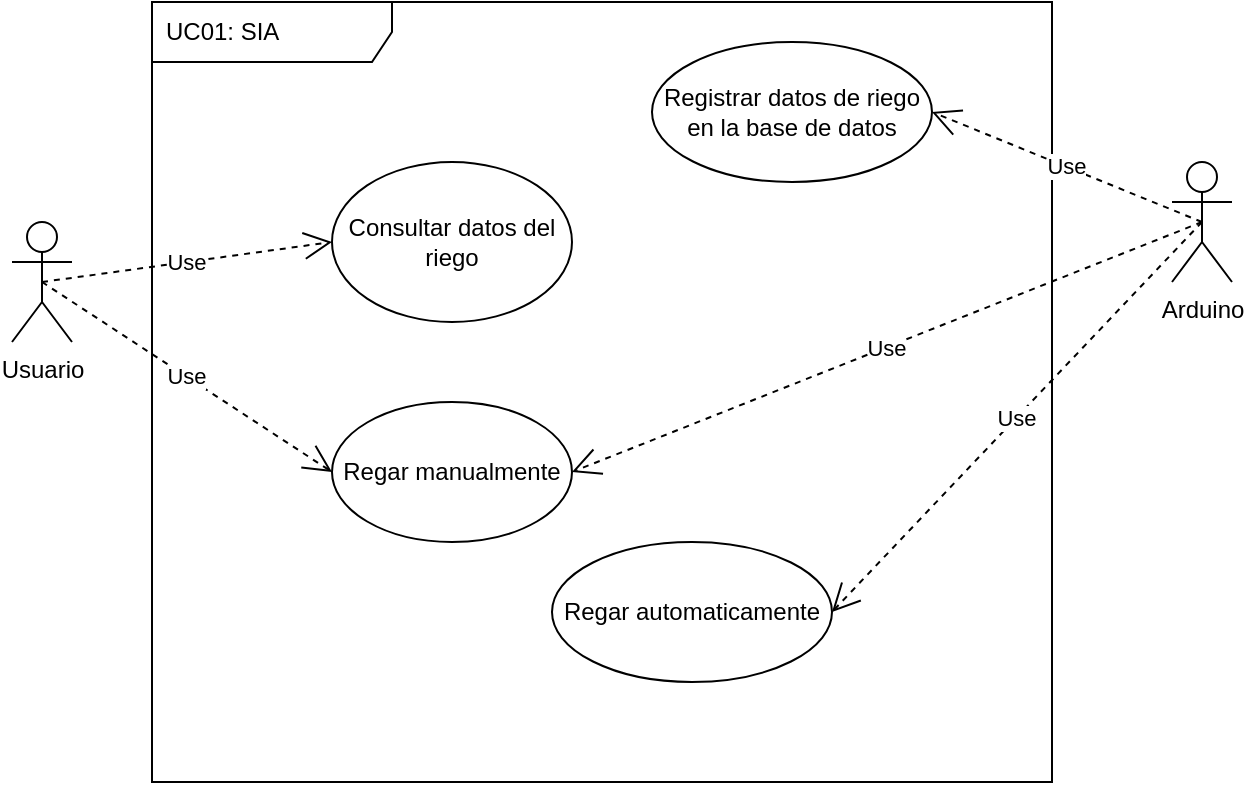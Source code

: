 <mxfile>
    <diagram id="_Y_dve3ekHVDtDZEjBDp" name="Page-1">
        <mxGraphModel dx="1040" dy="466" grid="1" gridSize="10" guides="1" tooltips="1" connect="1" arrows="1" fold="1" page="1" pageScale="1" pageWidth="850" pageHeight="1100" math="0" shadow="0">
            <root>
                <mxCell id="0"/>
                <mxCell id="1" parent="0"/>
                <mxCell id="2" value="UC01: SIA" style="shape=umlFrame;whiteSpace=wrap;html=1;width=120;height=30;boundedLbl=1;verticalAlign=middle;align=left;spacingLeft=5;" parent="1" vertex="1">
                    <mxGeometry x="230" y="110" width="450" height="390" as="geometry"/>
                </mxCell>
                <mxCell id="9" value="Registrar datos de riego en la base de datos" style="ellipse;whiteSpace=wrap;html=1;" parent="1" vertex="1">
                    <mxGeometry x="480" y="130" width="140" height="70" as="geometry"/>
                </mxCell>
                <mxCell id="11" value="Usuario" style="shape=umlActor;verticalLabelPosition=bottom;verticalAlign=top;html=1;" parent="1" vertex="1">
                    <mxGeometry x="160" y="220" width="30" height="60" as="geometry"/>
                </mxCell>
                <mxCell id="20" value="Arduino" style="shape=umlActor;verticalLabelPosition=bottom;verticalAlign=top;html=1;" parent="1" vertex="1">
                    <mxGeometry x="740" y="190" width="30" height="60" as="geometry"/>
                </mxCell>
                <mxCell id="25" value="Consultar datos del riego" style="ellipse;whiteSpace=wrap;html=1;" parent="1" vertex="1">
                    <mxGeometry x="320" y="190" width="120" height="80" as="geometry"/>
                </mxCell>
                <mxCell id="27" value="Regar manualmente" style="ellipse;whiteSpace=wrap;html=1;" parent="1" vertex="1">
                    <mxGeometry x="320" y="310" width="120" height="70" as="geometry"/>
                </mxCell>
                <mxCell id="29" value="Regar automaticamente" style="ellipse;whiteSpace=wrap;html=1;" parent="1" vertex="1">
                    <mxGeometry x="430" y="380" width="140" height="70" as="geometry"/>
                </mxCell>
                <mxCell id="32" value="Use" style="endArrow=open;endSize=12;dashed=1;html=1;exitX=0.5;exitY=0.5;exitDx=0;exitDy=0;exitPerimeter=0;entryX=0;entryY=0.5;entryDx=0;entryDy=0;" parent="1" source="11" target="25" edge="1">
                    <mxGeometry width="160" relative="1" as="geometry">
                        <mxPoint x="150" y="390" as="sourcePoint"/>
                        <mxPoint x="310" y="390" as="targetPoint"/>
                    </mxGeometry>
                </mxCell>
                <mxCell id="33" value="Use" style="endArrow=open;endSize=12;dashed=1;html=1;exitX=0.5;exitY=0.5;exitDx=0;exitDy=0;exitPerimeter=0;entryX=0;entryY=0.5;entryDx=0;entryDy=0;" parent="1" source="11" target="27" edge="1">
                    <mxGeometry width="160" relative="1" as="geometry">
                        <mxPoint x="100" y="410" as="sourcePoint"/>
                        <mxPoint x="260" y="410" as="targetPoint"/>
                    </mxGeometry>
                </mxCell>
                <mxCell id="34" value="Use" style="endArrow=open;endSize=12;dashed=1;html=1;entryX=1;entryY=0.5;entryDx=0;entryDy=0;exitX=0.5;exitY=0.5;exitDx=0;exitDy=0;exitPerimeter=0;" parent="1" source="20" target="9" edge="1">
                    <mxGeometry width="160" relative="1" as="geometry">
                        <mxPoint x="630" y="310" as="sourcePoint"/>
                        <mxPoint x="790" y="310" as="targetPoint"/>
                    </mxGeometry>
                </mxCell>
                <mxCell id="35" value="Use" style="endArrow=open;endSize=12;dashed=1;html=1;exitX=0.5;exitY=0.5;exitDx=0;exitDy=0;exitPerimeter=0;entryX=1;entryY=0.5;entryDx=0;entryDy=0;" parent="1" source="20" target="29" edge="1">
                    <mxGeometry width="160" relative="1" as="geometry">
                        <mxPoint x="670" y="320" as="sourcePoint"/>
                        <mxPoint x="830" y="320" as="targetPoint"/>
                    </mxGeometry>
                </mxCell>
                <mxCell id="40" value="Use" style="endArrow=open;endSize=12;dashed=1;html=1;exitX=0.5;exitY=0.5;exitDx=0;exitDy=0;exitPerimeter=0;entryX=1;entryY=0.5;entryDx=0;entryDy=0;" parent="1" source="20" target="27" edge="1">
                    <mxGeometry width="160" relative="1" as="geometry">
                        <mxPoint x="765" y="230" as="sourcePoint"/>
                        <mxPoint x="425" y="230" as="targetPoint"/>
                    </mxGeometry>
                </mxCell>
            </root>
        </mxGraphModel>
    </diagram>
</mxfile>